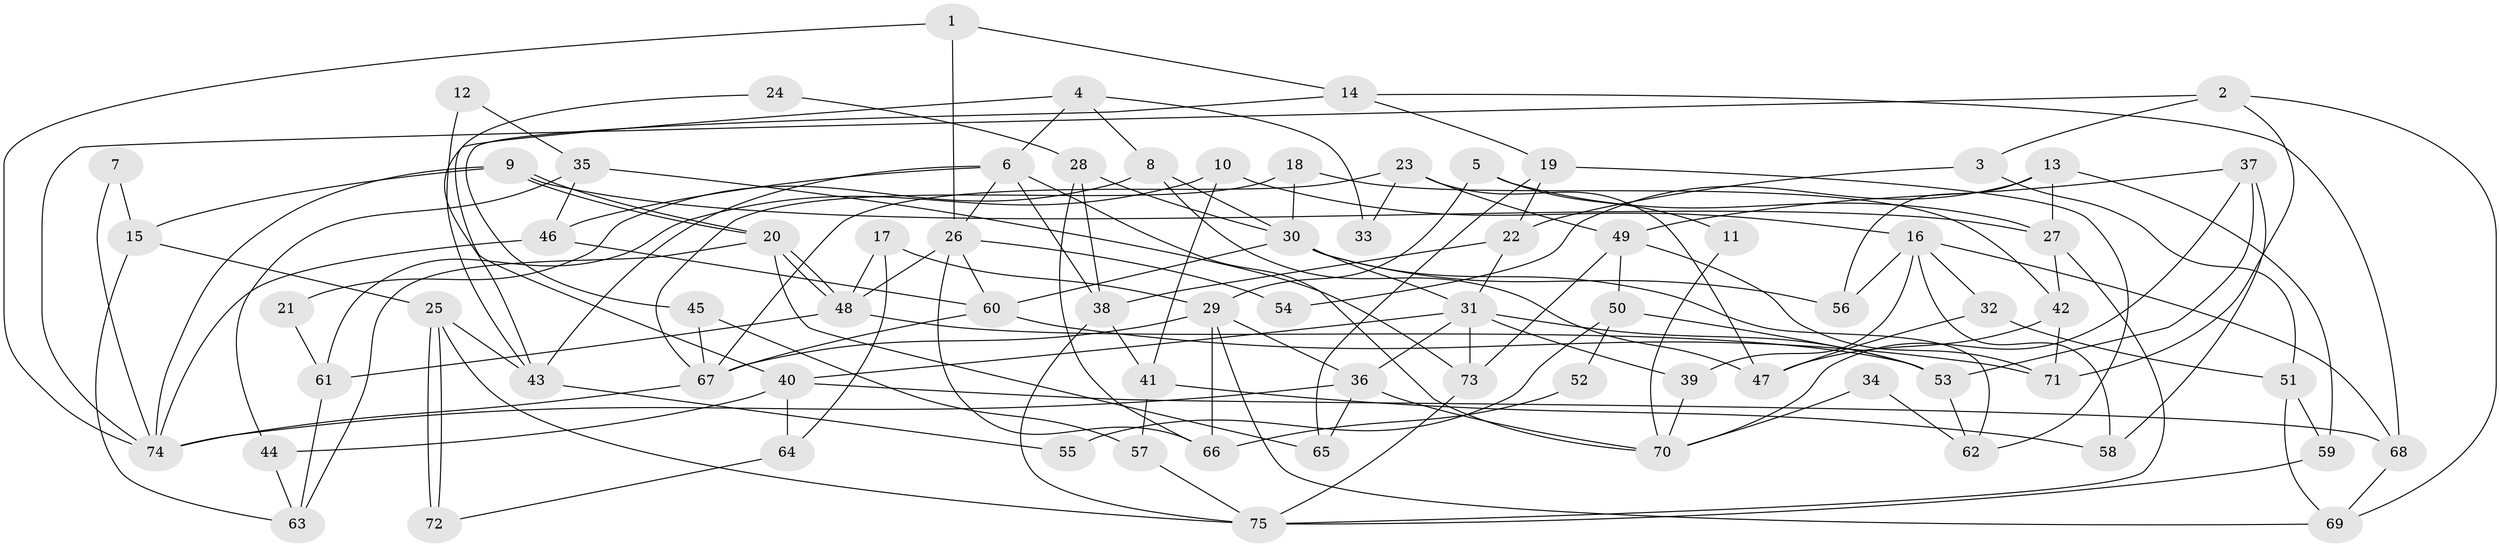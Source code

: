 // Generated by graph-tools (version 1.1) at 2025/36/03/09/25 02:36:09]
// undirected, 75 vertices, 150 edges
graph export_dot {
graph [start="1"]
  node [color=gray90,style=filled];
  1;
  2;
  3;
  4;
  5;
  6;
  7;
  8;
  9;
  10;
  11;
  12;
  13;
  14;
  15;
  16;
  17;
  18;
  19;
  20;
  21;
  22;
  23;
  24;
  25;
  26;
  27;
  28;
  29;
  30;
  31;
  32;
  33;
  34;
  35;
  36;
  37;
  38;
  39;
  40;
  41;
  42;
  43;
  44;
  45;
  46;
  47;
  48;
  49;
  50;
  51;
  52;
  53;
  54;
  55;
  56;
  57;
  58;
  59;
  60;
  61;
  62;
  63;
  64;
  65;
  66;
  67;
  68;
  69;
  70;
  71;
  72;
  73;
  74;
  75;
  1 -- 26;
  1 -- 14;
  1 -- 74;
  2 -- 74;
  2 -- 71;
  2 -- 3;
  2 -- 69;
  3 -- 51;
  3 -- 22;
  4 -- 6;
  4 -- 8;
  4 -- 33;
  4 -- 43;
  5 -- 27;
  5 -- 29;
  5 -- 11;
  6 -- 70;
  6 -- 46;
  6 -- 26;
  6 -- 38;
  6 -- 43;
  7 -- 74;
  7 -- 15;
  8 -- 47;
  8 -- 30;
  8 -- 21;
  9 -- 20;
  9 -- 20;
  9 -- 74;
  9 -- 15;
  9 -- 27;
  10 -- 16;
  10 -- 61;
  10 -- 41;
  11 -- 70;
  12 -- 43;
  12 -- 35;
  13 -- 56;
  13 -- 27;
  13 -- 54;
  13 -- 59;
  14 -- 19;
  14 -- 68;
  14 -- 45;
  15 -- 25;
  15 -- 63;
  16 -- 39;
  16 -- 58;
  16 -- 32;
  16 -- 56;
  16 -- 68;
  17 -- 29;
  17 -- 48;
  17 -- 64;
  18 -- 42;
  18 -- 67;
  18 -- 30;
  19 -- 22;
  19 -- 65;
  19 -- 62;
  20 -- 48;
  20 -- 48;
  20 -- 63;
  20 -- 65;
  21 -- 61;
  22 -- 31;
  22 -- 38;
  23 -- 49;
  23 -- 67;
  23 -- 33;
  23 -- 47;
  24 -- 40;
  24 -- 28;
  25 -- 72;
  25 -- 72;
  25 -- 43;
  25 -- 75;
  26 -- 48;
  26 -- 54;
  26 -- 60;
  26 -- 66;
  27 -- 75;
  27 -- 42;
  28 -- 38;
  28 -- 30;
  28 -- 66;
  29 -- 36;
  29 -- 66;
  29 -- 67;
  29 -- 69;
  30 -- 60;
  30 -- 31;
  30 -- 56;
  30 -- 62;
  31 -- 73;
  31 -- 36;
  31 -- 39;
  31 -- 40;
  31 -- 53;
  32 -- 51;
  32 -- 47;
  34 -- 70;
  34 -- 62;
  35 -- 44;
  35 -- 46;
  35 -- 73;
  36 -- 74;
  36 -- 65;
  36 -- 70;
  37 -- 49;
  37 -- 53;
  37 -- 58;
  37 -- 70;
  38 -- 41;
  38 -- 75;
  39 -- 70;
  40 -- 68;
  40 -- 44;
  40 -- 64;
  41 -- 57;
  41 -- 58;
  42 -- 47;
  42 -- 71;
  43 -- 55;
  44 -- 63;
  45 -- 57;
  45 -- 67;
  46 -- 60;
  46 -- 74;
  48 -- 53;
  48 -- 61;
  49 -- 71;
  49 -- 73;
  49 -- 50;
  50 -- 53;
  50 -- 52;
  50 -- 55;
  51 -- 59;
  51 -- 69;
  52 -- 66;
  53 -- 62;
  57 -- 75;
  59 -- 75;
  60 -- 67;
  60 -- 71;
  61 -- 63;
  64 -- 72;
  67 -- 74;
  68 -- 69;
  73 -- 75;
}
